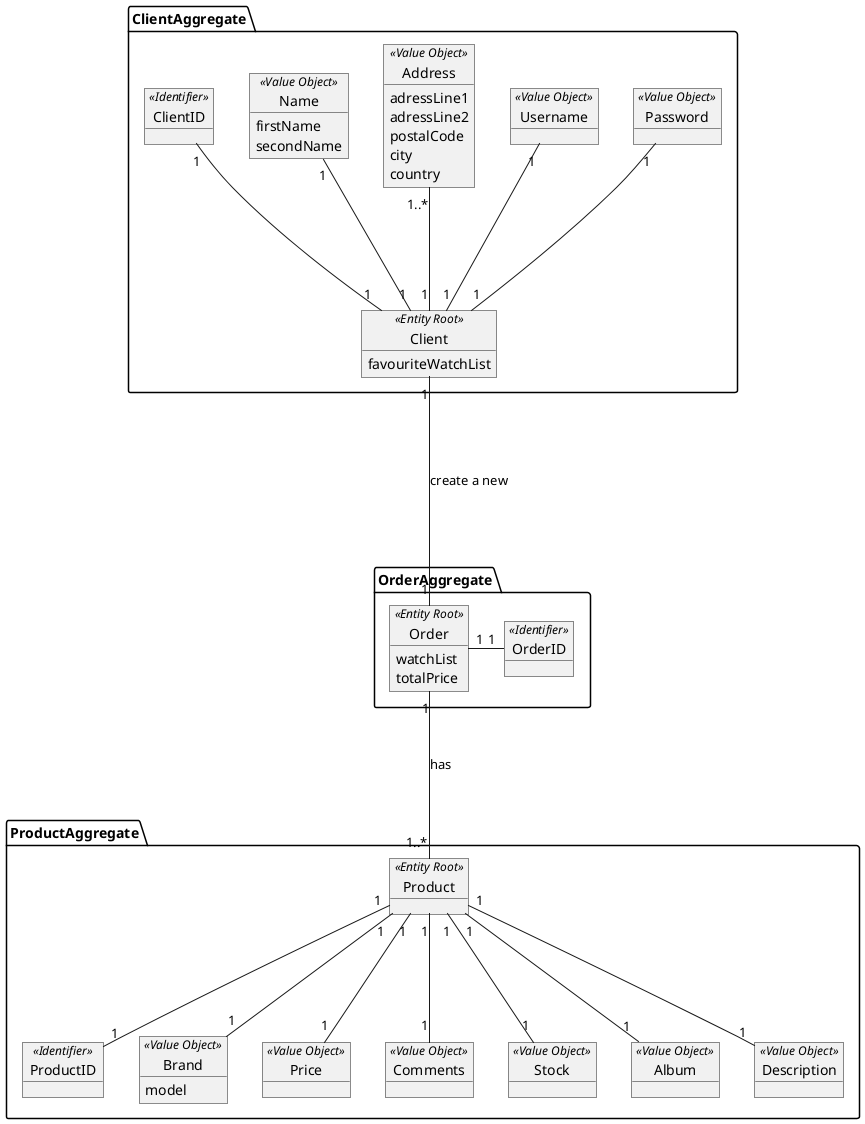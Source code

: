 
@startuml



package ClientAggregate{
    
    object Client <<Entity Root>>{
        favouriteWatchList
    }
    object Name <<Value Object>>{
        firstName
        secondName
    }
    object Address <<Value Object>>{
        adressLine1
        adressLine2
        postalCode
        city 
        country
    }
    object Password <<Value Object>>

    object Username <<Value Object>>


    object ClientID <<Identifier>>

}

package OrderAggregate{
    object Order <<Entity Root>>{
        watchList
        totalPrice

    }
    object OrderID <<Identifier>>
}

package ProductAggregate{
    object Product <<Entity Root>>

    object ProductID <<Identifier>>


    object Brand <<Value Object>>{
        model
    }

    object Price <<Value Object>>{
    }

    object Comments <<Value Object>>{
    }

    object Stock <<Value Object>>{
    }

    object Album <<Value Object>>{

    }

    object Description <<Value Object>>{

    }
}

Client "1" -down--- "1" Order : create a new

Order "1" -down-- "1..*" Product : has


Client "1" -up-- "1" ClientID
Client "1" -up-- "1" Name
Client "1" -up-- "1..*" Address
Client "1" -up-- "1" Username
Client "1" -up-- "1" Password


Order "1" -right- "1" OrderID

Product "1" -down-- "1" ProductID
Product "1" -down-- "1" Price
Product "1" -down-- "1" Brand
Product "1" -down-- "1" Comments
Product "1" -down-- "1" Stock
Product "1" -down-- "1" Album
Product "1" -down-- "1" Description



@enduml